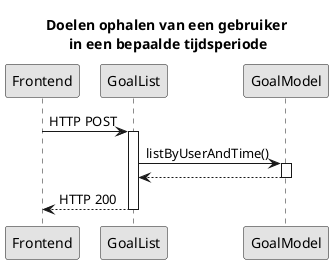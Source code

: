 @startuml
title Doelen ophalen van een gebruiker\n in een bepaalde tijdsperiode
skinparam monochrome true
Frontend -> GoalList: HTTP POST
activate GoalList
GoalList->GoalModel:listByUserAndTime()
activate GoalModel
GoalList<--GoalModel:
deactivate GoalModel
Frontend <--GoalList:HTTP 200
deactivate GoalList
@enduml